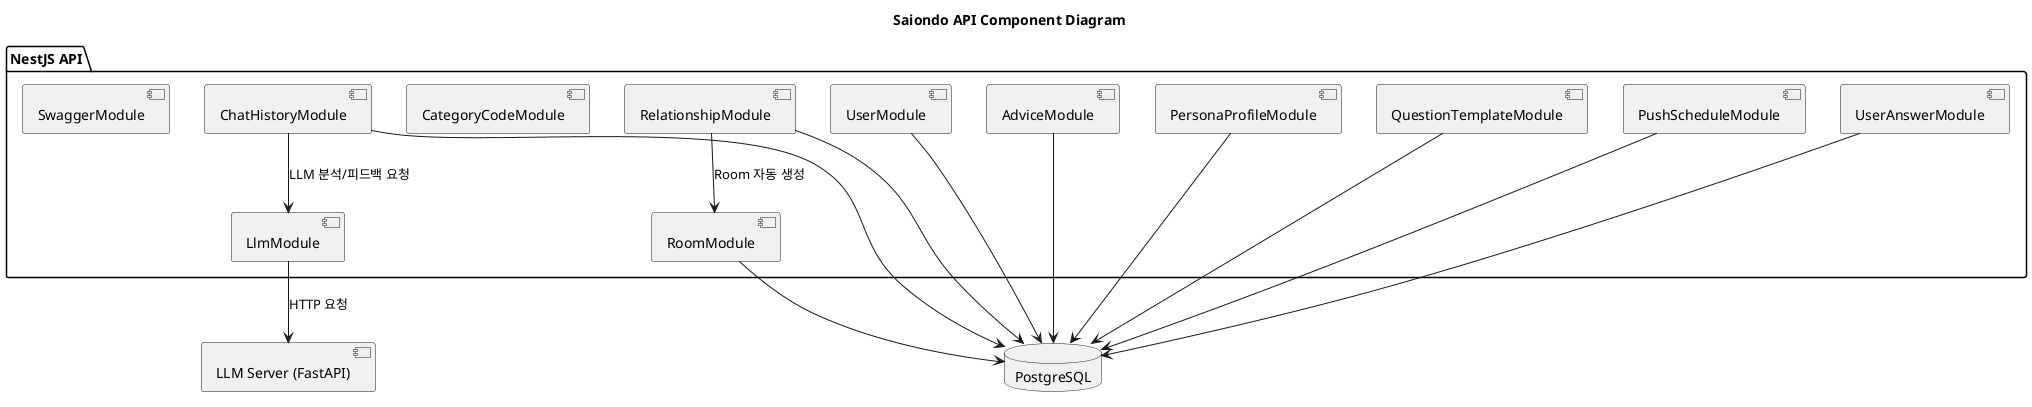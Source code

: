 @startuml
title Saiondo API Component Diagram

package "NestJS API" {
  [UserModule]
  [RelationshipModule]
  [RoomModule]
  [ChatHistoryModule]
  [AdviceModule]
  [PersonaProfileModule]
  [QuestionTemplateModule]
  [PushScheduleModule]
  [LlmModule]
  [CategoryCodeModule]
  [UserAnswerModule]
  [SwaggerModule]
}

database "PostgreSQL" as DB

[UserModule] --> DB
[RelationshipModule] --> DB
[RoomModule] --> DB
[ChatHistoryModule] --> DB
[AdviceModule] --> DB
[PersonaProfileModule] --> DB
[QuestionTemplateModule] --> DB
[PushScheduleModule] --> DB
[UserAnswerModule] --> DB

[RelationshipModule] --> [RoomModule] : Room 자동 생성
[ChatHistoryModule] --> [LlmModule] : LLM 분석/피드백 요청
[LlmModule] --> [LLM Server (FastAPI)] : HTTP 요청

@enduml
